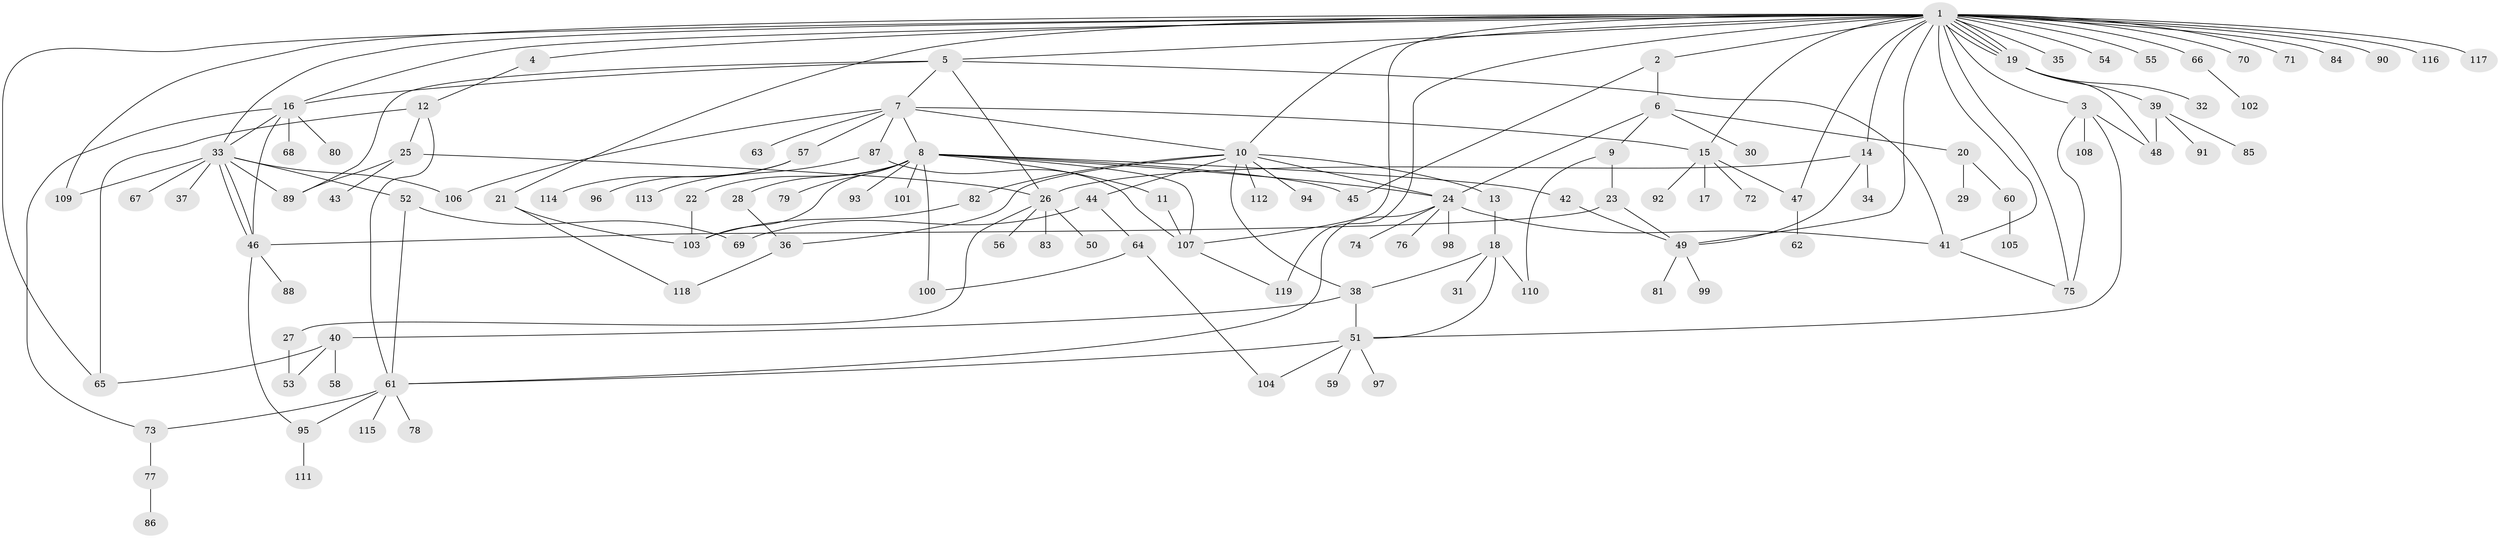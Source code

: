 // coarse degree distribution, {2: 0.16666666666666666, 4: 0.125, 5: 0.041666666666666664, 1: 0.3611111111111111, 3: 0.16666666666666666, 7: 0.05555555555555555, 23: 0.013888888888888888, 6: 0.027777777777777776, 10: 0.013888888888888888, 8: 0.027777777777777776}
// Generated by graph-tools (version 1.1) at 2025/36/03/04/25 23:36:57]
// undirected, 119 vertices, 171 edges
graph export_dot {
  node [color=gray90,style=filled];
  1;
  2;
  3;
  4;
  5;
  6;
  7;
  8;
  9;
  10;
  11;
  12;
  13;
  14;
  15;
  16;
  17;
  18;
  19;
  20;
  21;
  22;
  23;
  24;
  25;
  26;
  27;
  28;
  29;
  30;
  31;
  32;
  33;
  34;
  35;
  36;
  37;
  38;
  39;
  40;
  41;
  42;
  43;
  44;
  45;
  46;
  47;
  48;
  49;
  50;
  51;
  52;
  53;
  54;
  55;
  56;
  57;
  58;
  59;
  60;
  61;
  62;
  63;
  64;
  65;
  66;
  67;
  68;
  69;
  70;
  71;
  72;
  73;
  74;
  75;
  76;
  77;
  78;
  79;
  80;
  81;
  82;
  83;
  84;
  85;
  86;
  87;
  88;
  89;
  90;
  91;
  92;
  93;
  94;
  95;
  96;
  97;
  98;
  99;
  100;
  101;
  102;
  103;
  104;
  105;
  106;
  107;
  108;
  109;
  110;
  111;
  112;
  113;
  114;
  115;
  116;
  117;
  118;
  119;
  1 -- 2;
  1 -- 3;
  1 -- 4;
  1 -- 5;
  1 -- 10;
  1 -- 14;
  1 -- 15;
  1 -- 16;
  1 -- 19;
  1 -- 19;
  1 -- 19;
  1 -- 19;
  1 -- 21;
  1 -- 33;
  1 -- 35;
  1 -- 41;
  1 -- 47;
  1 -- 49;
  1 -- 54;
  1 -- 55;
  1 -- 65;
  1 -- 66;
  1 -- 70;
  1 -- 71;
  1 -- 75;
  1 -- 84;
  1 -- 90;
  1 -- 107;
  1 -- 109;
  1 -- 116;
  1 -- 117;
  1 -- 119;
  2 -- 6;
  2 -- 45;
  3 -- 48;
  3 -- 51;
  3 -- 75;
  3 -- 108;
  4 -- 12;
  5 -- 7;
  5 -- 16;
  5 -- 26;
  5 -- 41;
  5 -- 89;
  6 -- 9;
  6 -- 20;
  6 -- 24;
  6 -- 30;
  7 -- 8;
  7 -- 10;
  7 -- 15;
  7 -- 57;
  7 -- 63;
  7 -- 87;
  7 -- 106;
  8 -- 11;
  8 -- 22;
  8 -- 24;
  8 -- 28;
  8 -- 42;
  8 -- 45;
  8 -- 79;
  8 -- 93;
  8 -- 100;
  8 -- 101;
  8 -- 103;
  8 -- 107;
  9 -- 23;
  9 -- 110;
  10 -- 13;
  10 -- 24;
  10 -- 36;
  10 -- 38;
  10 -- 44;
  10 -- 82;
  10 -- 94;
  10 -- 112;
  11 -- 107;
  12 -- 25;
  12 -- 61;
  12 -- 65;
  13 -- 18;
  14 -- 26;
  14 -- 34;
  14 -- 49;
  15 -- 17;
  15 -- 47;
  15 -- 72;
  15 -- 92;
  16 -- 33;
  16 -- 46;
  16 -- 68;
  16 -- 73;
  16 -- 80;
  18 -- 31;
  18 -- 38;
  18 -- 51;
  18 -- 110;
  19 -- 32;
  19 -- 39;
  19 -- 48;
  20 -- 29;
  20 -- 60;
  21 -- 103;
  21 -- 118;
  22 -- 103;
  23 -- 46;
  23 -- 49;
  24 -- 41;
  24 -- 61;
  24 -- 74;
  24 -- 76;
  24 -- 98;
  25 -- 26;
  25 -- 43;
  25 -- 89;
  26 -- 27;
  26 -- 50;
  26 -- 56;
  26 -- 83;
  27 -- 53;
  28 -- 36;
  33 -- 37;
  33 -- 46;
  33 -- 46;
  33 -- 52;
  33 -- 67;
  33 -- 89;
  33 -- 106;
  33 -- 109;
  36 -- 118;
  38 -- 40;
  38 -- 51;
  39 -- 48;
  39 -- 85;
  39 -- 91;
  40 -- 53;
  40 -- 58;
  40 -- 65;
  41 -- 75;
  42 -- 49;
  44 -- 64;
  44 -- 69;
  46 -- 88;
  46 -- 95;
  47 -- 62;
  49 -- 81;
  49 -- 99;
  51 -- 59;
  51 -- 61;
  51 -- 97;
  51 -- 104;
  52 -- 61;
  52 -- 69;
  57 -- 96;
  57 -- 114;
  60 -- 105;
  61 -- 73;
  61 -- 78;
  61 -- 95;
  61 -- 115;
  64 -- 100;
  64 -- 104;
  66 -- 102;
  73 -- 77;
  77 -- 86;
  82 -- 103;
  87 -- 107;
  87 -- 113;
  95 -- 111;
  107 -- 119;
}
